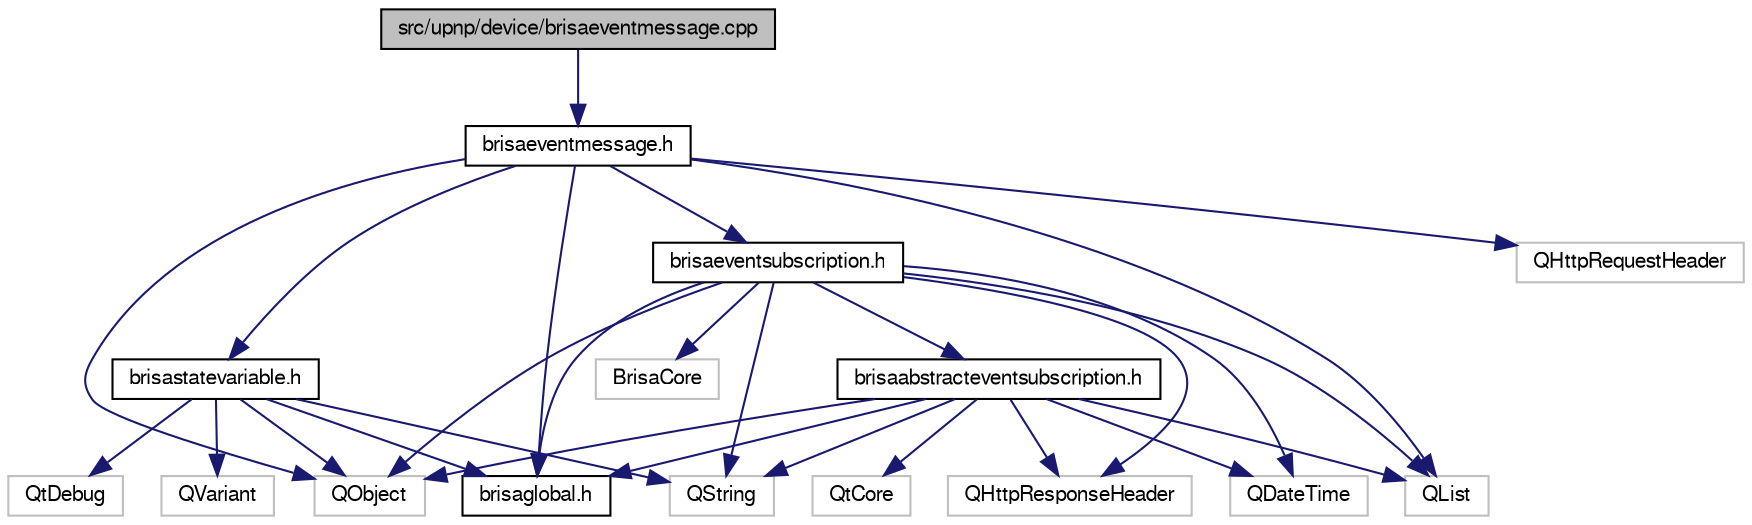 digraph G
{
  bgcolor="transparent";
  edge [fontname="FreeSans",fontsize="10",labelfontname="FreeSans",labelfontsize="10"];
  node [fontname="FreeSans",fontsize="10",shape=record];
  Node1 [label="src/upnp/device/brisaeventmessage.cpp",height=0.2,width=0.4,color="black", fillcolor="grey75", style="filled" fontcolor="black"];
  Node1 -> Node2 [color="midnightblue",fontsize="10",style="solid"];
  Node2 [label="brisaeventmessage.h",height=0.2,width=0.4,color="black",URL="$brisaeventmessage_8h.html"];
  Node2 -> Node3 [color="midnightblue",fontsize="10",style="solid"];
  Node3 [label="QObject",height=0.2,width=0.4,color="grey75"];
  Node2 -> Node4 [color="midnightblue",fontsize="10",style="solid"];
  Node4 [label="QList",height=0.2,width=0.4,color="grey75"];
  Node2 -> Node5 [color="midnightblue",fontsize="10",style="solid"];
  Node5 [label="QHttpRequestHeader",height=0.2,width=0.4,color="grey75"];
  Node2 -> Node6 [color="midnightblue",fontsize="10",style="solid"];
  Node6 [label="brisastatevariable.h",height=0.2,width=0.4,color="black",URL="$brisastatevariable_8h.html"];
  Node6 -> Node7 [color="midnightblue",fontsize="10",style="solid"];
  Node7 [label="QString",height=0.2,width=0.4,color="grey75"];
  Node6 -> Node8 [color="midnightblue",fontsize="10",style="solid"];
  Node8 [label="QVariant",height=0.2,width=0.4,color="grey75"];
  Node6 -> Node3 [color="midnightblue",fontsize="10",style="solid"];
  Node6 -> Node9 [color="midnightblue",fontsize="10",style="solid"];
  Node9 [label="QtDebug",height=0.2,width=0.4,color="grey75"];
  Node6 -> Node10 [color="midnightblue",fontsize="10",style="solid"];
  Node10 [label="brisaglobal.h",height=0.2,width=0.4,color="black",URL="$brisaglobal_8h.html"];
  Node2 -> Node11 [color="midnightblue",fontsize="10",style="solid"];
  Node11 [label="brisaeventsubscription.h",height=0.2,width=0.4,color="black",URL="$brisaeventsubscription_8h.html"];
  Node11 -> Node12 [color="midnightblue",fontsize="10",style="solid"];
  Node12 [label="brisaabstracteventsubscription.h",height=0.2,width=0.4,color="black",URL="$brisaabstracteventsubscription_8h.html"];
  Node12 -> Node13 [color="midnightblue",fontsize="10",style="solid"];
  Node13 [label="QDateTime",height=0.2,width=0.4,color="grey75"];
  Node12 -> Node4 [color="midnightblue",fontsize="10",style="solid"];
  Node12 -> Node7 [color="midnightblue",fontsize="10",style="solid"];
  Node12 -> Node14 [color="midnightblue",fontsize="10",style="solid"];
  Node14 [label="QHttpResponseHeader",height=0.2,width=0.4,color="grey75"];
  Node12 -> Node3 [color="midnightblue",fontsize="10",style="solid"];
  Node12 -> Node15 [color="midnightblue",fontsize="10",style="solid"];
  Node15 [label="QtCore",height=0.2,width=0.4,color="grey75"];
  Node12 -> Node10 [color="midnightblue",fontsize="10",style="solid"];
  Node11 -> Node10 [color="midnightblue",fontsize="10",style="solid"];
  Node11 -> Node16 [color="midnightblue",fontsize="10",style="solid"];
  Node16 [label="BrisaCore",height=0.2,width=0.4,color="grey75"];
  Node11 -> Node13 [color="midnightblue",fontsize="10",style="solid"];
  Node11 -> Node4 [color="midnightblue",fontsize="10",style="solid"];
  Node11 -> Node7 [color="midnightblue",fontsize="10",style="solid"];
  Node11 -> Node14 [color="midnightblue",fontsize="10",style="solid"];
  Node11 -> Node3 [color="midnightblue",fontsize="10",style="solid"];
  Node2 -> Node10 [color="midnightblue",fontsize="10",style="solid"];
}
